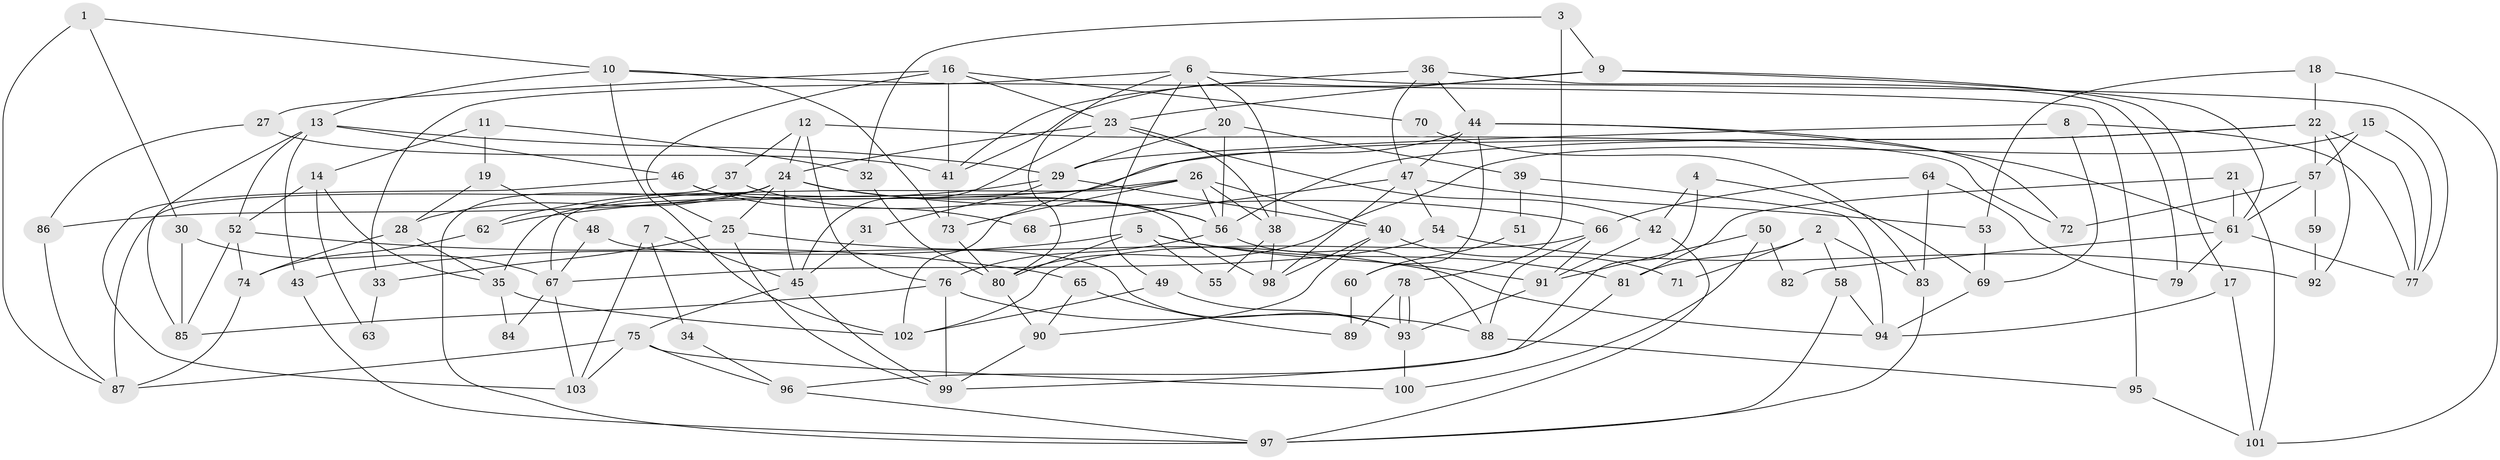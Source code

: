 // Generated by graph-tools (version 1.1) at 2025/50/03/09/25 03:50:12]
// undirected, 103 vertices, 206 edges
graph export_dot {
graph [start="1"]
  node [color=gray90,style=filled];
  1;
  2;
  3;
  4;
  5;
  6;
  7;
  8;
  9;
  10;
  11;
  12;
  13;
  14;
  15;
  16;
  17;
  18;
  19;
  20;
  21;
  22;
  23;
  24;
  25;
  26;
  27;
  28;
  29;
  30;
  31;
  32;
  33;
  34;
  35;
  36;
  37;
  38;
  39;
  40;
  41;
  42;
  43;
  44;
  45;
  46;
  47;
  48;
  49;
  50;
  51;
  52;
  53;
  54;
  55;
  56;
  57;
  58;
  59;
  60;
  61;
  62;
  63;
  64;
  65;
  66;
  67;
  68;
  69;
  70;
  71;
  72;
  73;
  74;
  75;
  76;
  77;
  78;
  79;
  80;
  81;
  82;
  83;
  84;
  85;
  86;
  87;
  88;
  89;
  90;
  91;
  92;
  93;
  94;
  95;
  96;
  97;
  98;
  99;
  100;
  101;
  102;
  103;
  1 -- 87;
  1 -- 10;
  1 -- 30;
  2 -- 81;
  2 -- 58;
  2 -- 71;
  2 -- 83;
  3 -- 9;
  3 -- 32;
  3 -- 78;
  4 -- 99;
  4 -- 42;
  4 -- 69;
  5 -- 91;
  5 -- 80;
  5 -- 43;
  5 -- 55;
  5 -- 81;
  6 -- 80;
  6 -- 77;
  6 -- 20;
  6 -- 33;
  6 -- 38;
  6 -- 49;
  7 -- 45;
  7 -- 103;
  7 -- 34;
  8 -- 77;
  8 -- 29;
  8 -- 69;
  9 -- 41;
  9 -- 61;
  9 -- 17;
  9 -- 23;
  10 -- 13;
  10 -- 73;
  10 -- 95;
  10 -- 102;
  11 -- 19;
  11 -- 14;
  11 -- 32;
  12 -- 72;
  12 -- 24;
  12 -- 37;
  12 -- 76;
  13 -- 43;
  13 -- 85;
  13 -- 29;
  13 -- 46;
  13 -- 52;
  14 -- 52;
  14 -- 35;
  14 -- 63;
  15 -- 57;
  15 -- 77;
  15 -- 80;
  16 -- 25;
  16 -- 23;
  16 -- 27;
  16 -- 41;
  16 -- 70;
  17 -- 101;
  17 -- 94;
  18 -- 53;
  18 -- 22;
  18 -- 101;
  19 -- 28;
  19 -- 48;
  20 -- 56;
  20 -- 29;
  20 -- 39;
  21 -- 101;
  21 -- 81;
  21 -- 61;
  22 -- 35;
  22 -- 56;
  22 -- 57;
  22 -- 77;
  22 -- 92;
  23 -- 38;
  23 -- 24;
  23 -- 42;
  23 -- 45;
  24 -- 45;
  24 -- 25;
  24 -- 28;
  24 -- 56;
  24 -- 66;
  24 -- 86;
  24 -- 97;
  25 -- 94;
  25 -- 33;
  25 -- 99;
  26 -- 67;
  26 -- 56;
  26 -- 38;
  26 -- 40;
  26 -- 62;
  26 -- 73;
  27 -- 41;
  27 -- 86;
  28 -- 74;
  28 -- 35;
  29 -- 31;
  29 -- 40;
  29 -- 62;
  30 -- 85;
  30 -- 67;
  31 -- 45;
  32 -- 80;
  33 -- 63;
  34 -- 96;
  35 -- 102;
  35 -- 84;
  36 -- 47;
  36 -- 41;
  36 -- 44;
  36 -- 79;
  37 -- 56;
  37 -- 87;
  38 -- 55;
  38 -- 98;
  39 -- 94;
  39 -- 51;
  40 -- 71;
  40 -- 90;
  40 -- 98;
  41 -- 73;
  42 -- 97;
  42 -- 91;
  43 -- 97;
  44 -- 102;
  44 -- 47;
  44 -- 60;
  44 -- 61;
  44 -- 72;
  45 -- 99;
  45 -- 75;
  46 -- 98;
  46 -- 68;
  46 -- 103;
  47 -- 98;
  47 -- 53;
  47 -- 54;
  47 -- 68;
  48 -- 67;
  48 -- 93;
  49 -- 93;
  49 -- 102;
  50 -- 91;
  50 -- 100;
  50 -- 82;
  51 -- 60;
  52 -- 74;
  52 -- 65;
  52 -- 85;
  53 -- 69;
  54 -- 67;
  54 -- 92;
  56 -- 76;
  56 -- 88;
  57 -- 61;
  57 -- 59;
  57 -- 72;
  58 -- 94;
  58 -- 97;
  59 -- 92;
  60 -- 89;
  61 -- 77;
  61 -- 79;
  61 -- 82;
  62 -- 74;
  64 -- 79;
  64 -- 66;
  64 -- 83;
  65 -- 90;
  65 -- 89;
  66 -- 102;
  66 -- 88;
  66 -- 91;
  67 -- 103;
  67 -- 84;
  69 -- 94;
  70 -- 83;
  73 -- 80;
  74 -- 87;
  75 -- 87;
  75 -- 96;
  75 -- 100;
  75 -- 103;
  76 -- 88;
  76 -- 85;
  76 -- 99;
  78 -- 93;
  78 -- 93;
  78 -- 89;
  80 -- 90;
  81 -- 96;
  83 -- 97;
  86 -- 87;
  88 -- 95;
  90 -- 99;
  91 -- 93;
  93 -- 100;
  95 -- 101;
  96 -- 97;
}
